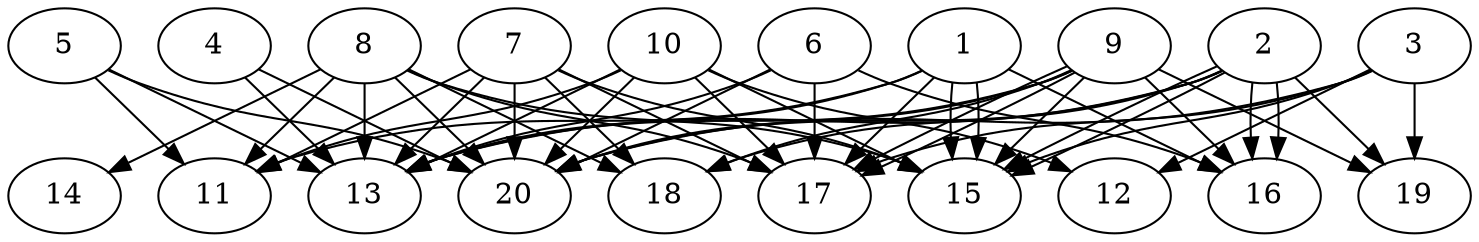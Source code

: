 // DAG automatically generated by daggen at Thu Oct  3 13:58:43 2019
// ./daggen --dot -n 20 --ccr 0.5 --fat 0.9 --regular 0.7 --density 0.9 --mindata 5242880 --maxdata 52428800 
digraph G {
  1 [size="79038464", alpha="0.08", expect_size="39519232"] 
  1 -> 11 [size ="39519232"]
  1 -> 13 [size ="39519232"]
  1 -> 15 [size ="39519232"]
  1 -> 15 [size ="39519232"]
  1 -> 16 [size ="39519232"]
  1 -> 17 [size ="39519232"]
  2 [size="43999232", alpha="0.13", expect_size="21999616"] 
  2 -> 13 [size ="21999616"]
  2 -> 15 [size ="21999616"]
  2 -> 15 [size ="21999616"]
  2 -> 16 [size ="21999616"]
  2 -> 16 [size ="21999616"]
  2 -> 18 [size ="21999616"]
  2 -> 19 [size ="21999616"]
  2 -> 20 [size ="21999616"]
  3 [size="33679360", alpha="0.12", expect_size="16839680"] 
  3 -> 12 [size ="16839680"]
  3 -> 15 [size ="16839680"]
  3 -> 17 [size ="16839680"]
  3 -> 19 [size ="16839680"]
  3 -> 20 [size ="16839680"]
  4 [size="49582080", alpha="0.13", expect_size="24791040"] 
  4 -> 13 [size ="24791040"]
  4 -> 20 [size ="24791040"]
  5 [size="34932736", alpha="0.03", expect_size="17466368"] 
  5 -> 11 [size ="17466368"]
  5 -> 13 [size ="17466368"]
  5 -> 20 [size ="17466368"]
  6 [size="15863808", alpha="0.06", expect_size="7931904"] 
  6 -> 13 [size ="7931904"]
  6 -> 16 [size ="7931904"]
  6 -> 17 [size ="7931904"]
  6 -> 20 [size ="7931904"]
  7 [size="59336704", alpha="0.01", expect_size="29668352"] 
  7 -> 11 [size ="29668352"]
  7 -> 13 [size ="29668352"]
  7 -> 15 [size ="29668352"]
  7 -> 17 [size ="29668352"]
  7 -> 18 [size ="29668352"]
  7 -> 20 [size ="29668352"]
  8 [size="53135360", alpha="0.18", expect_size="26567680"] 
  8 -> 11 [size ="26567680"]
  8 -> 13 [size ="26567680"]
  8 -> 14 [size ="26567680"]
  8 -> 15 [size ="26567680"]
  8 -> 17 [size ="26567680"]
  8 -> 18 [size ="26567680"]
  8 -> 20 [size ="26567680"]
  9 [size="60303360", alpha="0.02", expect_size="30151680"] 
  9 -> 13 [size ="30151680"]
  9 -> 15 [size ="30151680"]
  9 -> 16 [size ="30151680"]
  9 -> 17 [size ="30151680"]
  9 -> 17 [size ="30151680"]
  9 -> 18 [size ="30151680"]
  9 -> 19 [size ="30151680"]
  9 -> 20 [size ="30151680"]
  10 [size="37814272", alpha="0.03", expect_size="18907136"] 
  10 -> 11 [size ="18907136"]
  10 -> 12 [size ="18907136"]
  10 -> 13 [size ="18907136"]
  10 -> 15 [size ="18907136"]
  10 -> 17 [size ="18907136"]
  10 -> 20 [size ="18907136"]
  11 [size="43139072", alpha="0.13", expect_size="21569536"] 
  12 [size="79382528", alpha="0.02", expect_size="39691264"] 
  13 [size="44578816", alpha="0.20", expect_size="22289408"] 
  14 [size="100880384", alpha="0.10", expect_size="50440192"] 
  15 [size="65595392", alpha="0.09", expect_size="32797696"] 
  16 [size="81696768", alpha="0.18", expect_size="40848384"] 
  17 [size="13350912", alpha="0.03", expect_size="6675456"] 
  18 [size="19585024", alpha="0.03", expect_size="9792512"] 
  19 [size="103917568", alpha="0.14", expect_size="51958784"] 
  20 [size="21313536", alpha="0.02", expect_size="10656768"] 
}
